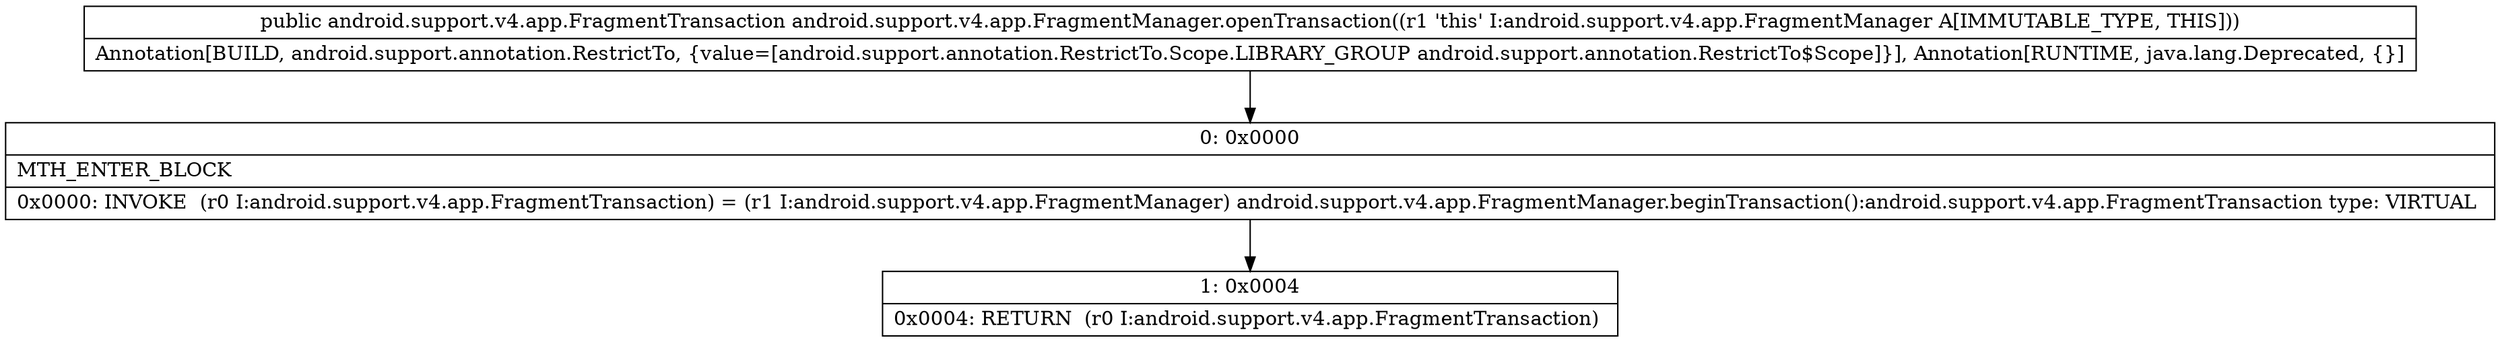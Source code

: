 digraph "CFG forandroid.support.v4.app.FragmentManager.openTransaction()Landroid\/support\/v4\/app\/FragmentTransaction;" {
Node_0 [shape=record,label="{0\:\ 0x0000|MTH_ENTER_BLOCK\l|0x0000: INVOKE  (r0 I:android.support.v4.app.FragmentTransaction) = (r1 I:android.support.v4.app.FragmentManager) android.support.v4.app.FragmentManager.beginTransaction():android.support.v4.app.FragmentTransaction type: VIRTUAL \l}"];
Node_1 [shape=record,label="{1\:\ 0x0004|0x0004: RETURN  (r0 I:android.support.v4.app.FragmentTransaction) \l}"];
MethodNode[shape=record,label="{public android.support.v4.app.FragmentTransaction android.support.v4.app.FragmentManager.openTransaction((r1 'this' I:android.support.v4.app.FragmentManager A[IMMUTABLE_TYPE, THIS]))  | Annotation[BUILD, android.support.annotation.RestrictTo, \{value=[android.support.annotation.RestrictTo.Scope.LIBRARY_GROUP android.support.annotation.RestrictTo$Scope]\}], Annotation[RUNTIME, java.lang.Deprecated, \{\}]\l}"];
MethodNode -> Node_0;
Node_0 -> Node_1;
}

